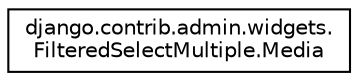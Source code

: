 digraph "Graphical Class Hierarchy"
{
 // LATEX_PDF_SIZE
  edge [fontname="Helvetica",fontsize="10",labelfontname="Helvetica",labelfontsize="10"];
  node [fontname="Helvetica",fontsize="10",shape=record];
  rankdir="LR";
  Node0 [label="django.contrib.admin.widgets.\lFilteredSelectMultiple.Media",height=0.2,width=0.4,color="black", fillcolor="white", style="filled",URL="$d7/d40/classdjango_1_1contrib_1_1admin_1_1widgets_1_1_filtered_select_multiple_1_1_media.html",tooltip=" "];
}
